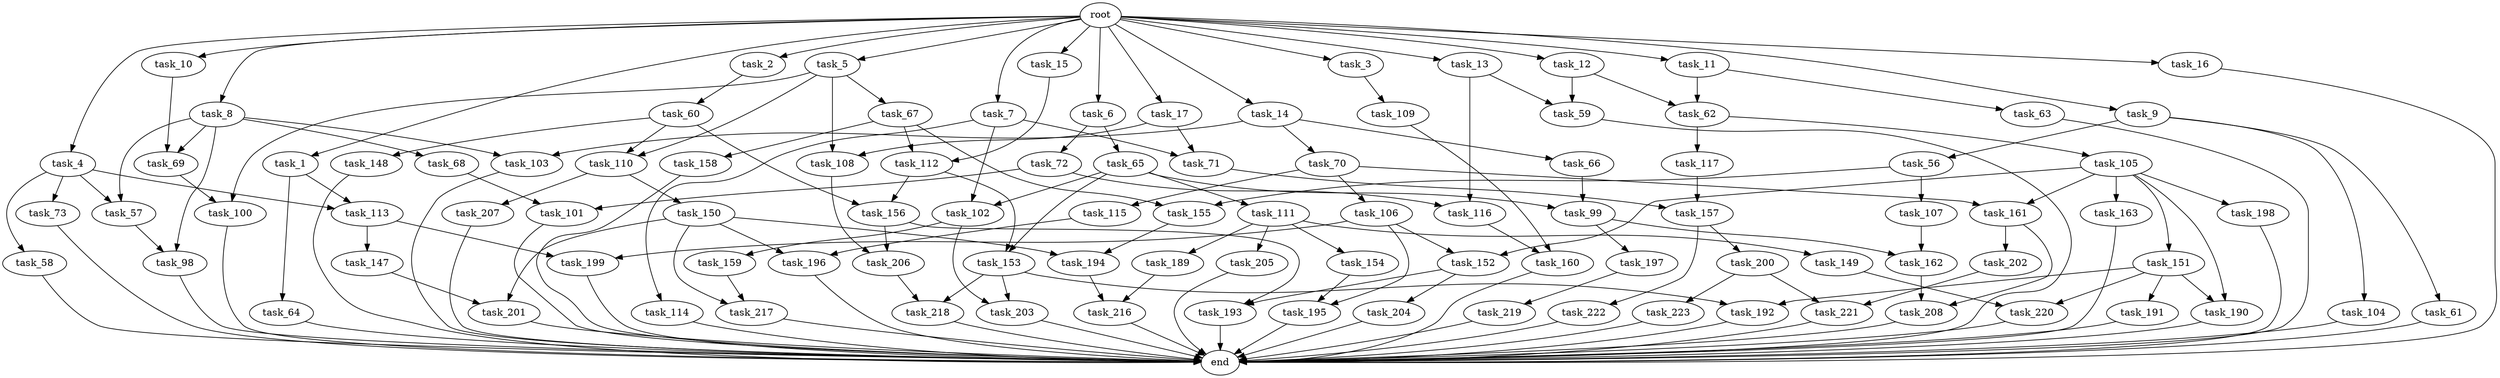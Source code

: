 digraph G {
  root [size="0.000000"];
  task_1 [size="102.400000"];
  task_2 [size="102.400000"];
  task_3 [size="102.400000"];
  task_4 [size="102.400000"];
  task_5 [size="102.400000"];
  task_6 [size="102.400000"];
  task_7 [size="102.400000"];
  task_8 [size="102.400000"];
  task_9 [size="102.400000"];
  task_10 [size="102.400000"];
  task_11 [size="102.400000"];
  task_12 [size="102.400000"];
  task_13 [size="102.400000"];
  task_14 [size="102.400000"];
  task_15 [size="102.400000"];
  task_16 [size="102.400000"];
  task_17 [size="102.400000"];
  task_56 [size="54975581388.800003"];
  task_57 [size="35218731827.200005"];
  task_58 [size="21474836480.000000"];
  task_59 [size="140874927308.800018"];
  task_60 [size="69578470195.199997"];
  task_61 [size="54975581388.800003"];
  task_62 [size="107374182400.000000"];
  task_63 [size="21474836480.000000"];
  task_64 [size="21474836480.000000"];
  task_65 [size="3435973836.800000"];
  task_66 [size="13743895347.200001"];
  task_67 [size="21474836480.000000"];
  task_68 [size="13743895347.200001"];
  task_69 [size="68719476736.000000"];
  task_70 [size="13743895347.200001"];
  task_71 [size="100502234726.400009"];
  task_72 [size="3435973836.800000"];
  task_73 [size="21474836480.000000"];
  task_98 [size="35218731827.200005"];
  task_99 [size="139156940390.399994"];
  task_100 [size="63565515980.800003"];
  task_101 [size="68719476736.000000"];
  task_102 [size="139156940390.399994"];
  task_103 [size="27487790694.400002"];
  task_104 [size="54975581388.800003"];
  task_105 [size="7730941132.800000"];
  task_106 [size="69578470195.199997"];
  task_107 [size="3435973836.800000"];
  task_108 [size="52398601011.200005"];
  task_109 [size="7730941132.800000"];
  task_110 [size="76450417868.800003"];
  task_111 [size="69578470195.199997"];
  task_112 [size="171798691840.000000"];
  task_113 [size="42949672960.000000"];
  task_114 [size="69578470195.199997"];
  task_115 [size="69578470195.199997"];
  task_116 [size="68719476736.000000"];
  task_117 [size="7730941132.800000"];
  task_147 [size="54975581388.800003"];
  task_148 [size="54975581388.800003"];
  task_149 [size="13743895347.200001"];
  task_150 [size="13743895347.200001"];
  task_151 [size="7730941132.800000"];
  task_152 [size="49821620633.600006"];
  task_153 [size="155477816115.200012"];
  task_154 [size="13743895347.200001"];
  task_155 [size="89335319756.800003"];
  task_156 [size="140874927308.800018"];
  task_157 [size="99643241267.200012"];
  task_158 [size="85899345920.000000"];
  task_159 [size="3435973836.800000"];
  task_160 [size="58411555225.600006"];
  task_161 [size="77309411328.000000"];
  task_162 [size="49821620633.600006"];
  task_163 [size="7730941132.800000"];
  task_189 [size="13743895347.200001"];
  task_190 [size="62706522521.600006"];
  task_191 [size="54975581388.800003"];
  task_192 [size="109951162777.600006"];
  task_193 [size="42949672960.000000"];
  task_194 [size="111669149696.000000"];
  task_195 [size="111669149696.000000"];
  task_196 [size="100502234726.400009"];
  task_197 [size="7730941132.800000"];
  task_198 [size="7730941132.800000"];
  task_199 [size="97066260889.600006"];
  task_200 [size="69578470195.199997"];
  task_201 [size="111669149696.000000"];
  task_202 [size="42090679500.800003"];
  task_203 [size="58411555225.600006"];
  task_204 [size="21474836480.000000"];
  task_205 [size="13743895347.200001"];
  task_206 [size="91053306675.200012"];
  task_207 [size="13743895347.200001"];
  task_208 [size="111669149696.000000"];
  task_216 [size="91053306675.200012"];
  task_217 [size="77309411328.000000"];
  task_218 [size="76450417868.800003"];
  task_219 [size="69578470195.199997"];
  task_220 [size="62706522521.600006"];
  task_221 [size="21474836480.000000"];
  task_222 [size="69578470195.199997"];
  task_223 [size="13743895347.200001"];
  end [size="0.000000"];

  root -> task_1 [size="1.000000"];
  root -> task_2 [size="1.000000"];
  root -> task_3 [size="1.000000"];
  root -> task_4 [size="1.000000"];
  root -> task_5 [size="1.000000"];
  root -> task_6 [size="1.000000"];
  root -> task_7 [size="1.000000"];
  root -> task_8 [size="1.000000"];
  root -> task_9 [size="1.000000"];
  root -> task_10 [size="1.000000"];
  root -> task_11 [size="1.000000"];
  root -> task_12 [size="1.000000"];
  root -> task_13 [size="1.000000"];
  root -> task_14 [size="1.000000"];
  root -> task_15 [size="1.000000"];
  root -> task_16 [size="1.000000"];
  root -> task_17 [size="1.000000"];
  task_1 -> task_64 [size="209715200.000000"];
  task_1 -> task_113 [size="209715200.000000"];
  task_2 -> task_60 [size="679477248.000000"];
  task_3 -> task_109 [size="75497472.000000"];
  task_4 -> task_57 [size="209715200.000000"];
  task_4 -> task_58 [size="209715200.000000"];
  task_4 -> task_73 [size="209715200.000000"];
  task_4 -> task_113 [size="209715200.000000"];
  task_5 -> task_67 [size="209715200.000000"];
  task_5 -> task_100 [size="209715200.000000"];
  task_5 -> task_108 [size="209715200.000000"];
  task_5 -> task_110 [size="209715200.000000"];
  task_6 -> task_65 [size="33554432.000000"];
  task_6 -> task_72 [size="33554432.000000"];
  task_7 -> task_71 [size="679477248.000000"];
  task_7 -> task_102 [size="679477248.000000"];
  task_7 -> task_114 [size="679477248.000000"];
  task_8 -> task_57 [size="134217728.000000"];
  task_8 -> task_68 [size="134217728.000000"];
  task_8 -> task_69 [size="134217728.000000"];
  task_8 -> task_98 [size="134217728.000000"];
  task_8 -> task_103 [size="134217728.000000"];
  task_9 -> task_56 [size="536870912.000000"];
  task_9 -> task_61 [size="536870912.000000"];
  task_9 -> task_104 [size="536870912.000000"];
  task_10 -> task_69 [size="536870912.000000"];
  task_11 -> task_62 [size="209715200.000000"];
  task_11 -> task_63 [size="209715200.000000"];
  task_12 -> task_59 [size="838860800.000000"];
  task_12 -> task_62 [size="838860800.000000"];
  task_13 -> task_59 [size="536870912.000000"];
  task_13 -> task_116 [size="536870912.000000"];
  task_14 -> task_66 [size="134217728.000000"];
  task_14 -> task_70 [size="134217728.000000"];
  task_14 -> task_103 [size="134217728.000000"];
  task_15 -> task_112 [size="838860800.000000"];
  task_16 -> end [size="1.000000"];
  task_17 -> task_71 [size="301989888.000000"];
  task_17 -> task_108 [size="301989888.000000"];
  task_56 -> task_107 [size="33554432.000000"];
  task_56 -> task_155 [size="33554432.000000"];
  task_57 -> task_98 [size="209715200.000000"];
  task_58 -> end [size="1.000000"];
  task_59 -> end [size="1.000000"];
  task_60 -> task_110 [size="536870912.000000"];
  task_60 -> task_148 [size="536870912.000000"];
  task_60 -> task_156 [size="536870912.000000"];
  task_61 -> end [size="1.000000"];
  task_62 -> task_105 [size="75497472.000000"];
  task_62 -> task_117 [size="75497472.000000"];
  task_63 -> end [size="1.000000"];
  task_64 -> end [size="1.000000"];
  task_65 -> task_99 [size="679477248.000000"];
  task_65 -> task_102 [size="679477248.000000"];
  task_65 -> task_111 [size="679477248.000000"];
  task_65 -> task_153 [size="679477248.000000"];
  task_66 -> task_99 [size="679477248.000000"];
  task_67 -> task_112 [size="838860800.000000"];
  task_67 -> task_155 [size="838860800.000000"];
  task_67 -> task_158 [size="838860800.000000"];
  task_68 -> task_101 [size="536870912.000000"];
  task_69 -> task_100 [size="411041792.000000"];
  task_70 -> task_106 [size="679477248.000000"];
  task_70 -> task_115 [size="679477248.000000"];
  task_70 -> task_161 [size="679477248.000000"];
  task_71 -> task_157 [size="134217728.000000"];
  task_72 -> task_101 [size="134217728.000000"];
  task_72 -> task_116 [size="134217728.000000"];
  task_73 -> end [size="1.000000"];
  task_98 -> end [size="1.000000"];
  task_99 -> task_162 [size="75497472.000000"];
  task_99 -> task_197 [size="75497472.000000"];
  task_100 -> end [size="1.000000"];
  task_101 -> end [size="1.000000"];
  task_102 -> task_159 [size="33554432.000000"];
  task_102 -> task_203 [size="33554432.000000"];
  task_103 -> end [size="1.000000"];
  task_104 -> end [size="1.000000"];
  task_105 -> task_151 [size="75497472.000000"];
  task_105 -> task_152 [size="75497472.000000"];
  task_105 -> task_161 [size="75497472.000000"];
  task_105 -> task_163 [size="75497472.000000"];
  task_105 -> task_190 [size="75497472.000000"];
  task_105 -> task_198 [size="75497472.000000"];
  task_106 -> task_152 [size="411041792.000000"];
  task_106 -> task_195 [size="411041792.000000"];
  task_106 -> task_199 [size="411041792.000000"];
  task_107 -> task_162 [size="411041792.000000"];
  task_108 -> task_206 [size="679477248.000000"];
  task_109 -> task_160 [size="536870912.000000"];
  task_110 -> task_150 [size="134217728.000000"];
  task_110 -> task_207 [size="134217728.000000"];
  task_111 -> task_149 [size="134217728.000000"];
  task_111 -> task_154 [size="134217728.000000"];
  task_111 -> task_189 [size="134217728.000000"];
  task_111 -> task_205 [size="134217728.000000"];
  task_112 -> task_153 [size="838860800.000000"];
  task_112 -> task_156 [size="838860800.000000"];
  task_113 -> task_147 [size="536870912.000000"];
  task_113 -> task_199 [size="536870912.000000"];
  task_114 -> end [size="1.000000"];
  task_115 -> task_196 [size="301989888.000000"];
  task_116 -> task_160 [size="33554432.000000"];
  task_117 -> task_157 [size="838860800.000000"];
  task_147 -> task_201 [size="411041792.000000"];
  task_148 -> end [size="1.000000"];
  task_149 -> task_220 [size="75497472.000000"];
  task_150 -> task_194 [size="679477248.000000"];
  task_150 -> task_196 [size="679477248.000000"];
  task_150 -> task_201 [size="679477248.000000"];
  task_150 -> task_217 [size="679477248.000000"];
  task_151 -> task_190 [size="536870912.000000"];
  task_151 -> task_191 [size="536870912.000000"];
  task_151 -> task_192 [size="536870912.000000"];
  task_151 -> task_220 [size="536870912.000000"];
  task_152 -> task_193 [size="209715200.000000"];
  task_152 -> task_204 [size="209715200.000000"];
  task_153 -> task_192 [size="536870912.000000"];
  task_153 -> task_203 [size="536870912.000000"];
  task_153 -> task_218 [size="536870912.000000"];
  task_154 -> task_195 [size="679477248.000000"];
  task_155 -> task_194 [size="411041792.000000"];
  task_156 -> task_193 [size="209715200.000000"];
  task_156 -> task_206 [size="209715200.000000"];
  task_157 -> task_200 [size="679477248.000000"];
  task_157 -> task_222 [size="679477248.000000"];
  task_158 -> end [size="1.000000"];
  task_159 -> task_217 [size="75497472.000000"];
  task_160 -> end [size="1.000000"];
  task_161 -> task_202 [size="411041792.000000"];
  task_161 -> task_208 [size="411041792.000000"];
  task_162 -> task_208 [size="679477248.000000"];
  task_163 -> end [size="1.000000"];
  task_189 -> task_216 [size="679477248.000000"];
  task_190 -> end [size="1.000000"];
  task_191 -> end [size="1.000000"];
  task_192 -> end [size="1.000000"];
  task_193 -> end [size="1.000000"];
  task_194 -> task_216 [size="209715200.000000"];
  task_195 -> end [size="1.000000"];
  task_196 -> end [size="1.000000"];
  task_197 -> task_219 [size="679477248.000000"];
  task_198 -> end [size="1.000000"];
  task_199 -> end [size="1.000000"];
  task_200 -> task_221 [size="134217728.000000"];
  task_200 -> task_223 [size="134217728.000000"];
  task_201 -> end [size="1.000000"];
  task_202 -> task_221 [size="75497472.000000"];
  task_203 -> end [size="1.000000"];
  task_204 -> end [size="1.000000"];
  task_205 -> end [size="1.000000"];
  task_206 -> task_218 [size="209715200.000000"];
  task_207 -> end [size="1.000000"];
  task_208 -> end [size="1.000000"];
  task_216 -> end [size="1.000000"];
  task_217 -> end [size="1.000000"];
  task_218 -> end [size="1.000000"];
  task_219 -> end [size="1.000000"];
  task_220 -> end [size="1.000000"];
  task_221 -> end [size="1.000000"];
  task_222 -> end [size="1.000000"];
  task_223 -> end [size="1.000000"];
}
